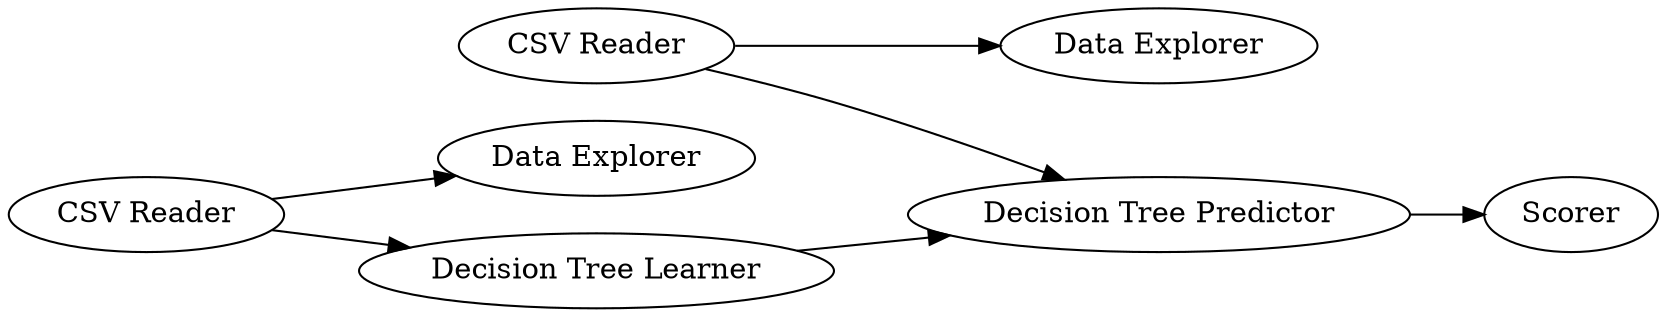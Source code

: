 digraph {
	"1244963734686129663_4" [label="CSV Reader"]
	"1244963734686129663_7" [label="Data Explorer"]
	"1244963734686129663_5" [label=Scorer]
	"1244963734686129663_1" [label="CSV Reader"]
	"1244963734686129663_6" [label="Data Explorer"]
	"1244963734686129663_3" [label="Decision Tree Predictor"]
	"1244963734686129663_2" [label="Decision Tree Learner"]
	"1244963734686129663_4" -> "1244963734686129663_3"
	"1244963734686129663_1" -> "1244963734686129663_2"
	"1244963734686129663_4" -> "1244963734686129663_6"
	"1244963734686129663_1" -> "1244963734686129663_7"
	"1244963734686129663_3" -> "1244963734686129663_5"
	"1244963734686129663_2" -> "1244963734686129663_3"
	rankdir=LR
}
